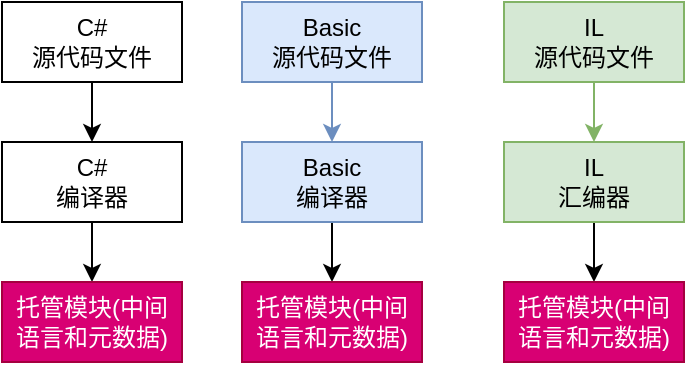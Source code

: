 <mxfile version="13.10.9" type="github"><diagram id="cF16tGvSAKHKj12upJfI" name="Page-1"><mxGraphModel dx="1237" dy="832" grid="1" gridSize="10" guides="1" tooltips="1" connect="1" arrows="1" fold="1" page="1" pageScale="1" pageWidth="827" pageHeight="1169" math="0" shadow="0"><root><mxCell id="0"/><mxCell id="1" parent="0"/><mxCell id="gkFw23g4GILTm_5bLVYy-1" value="C#&lt;br&gt;源代码文件" style="rounded=0;whiteSpace=wrap;html=1;" parent="1" vertex="1"><mxGeometry x="250" y="260" width="90" height="40" as="geometry"/></mxCell><mxCell id="gkFw23g4GILTm_5bLVYy-13" style="edgeStyle=orthogonalEdgeStyle;rounded=0;orthogonalLoop=1;jettySize=auto;html=1;entryX=0.5;entryY=0;entryDx=0;entryDy=0;fillColor=#dae8fc;strokeColor=#6c8ebf;" parent="1" source="gkFw23g4GILTm_5bLVYy-2" target="gkFw23g4GILTm_5bLVYy-7" edge="1"><mxGeometry relative="1" as="geometry"/></mxCell><mxCell id="gkFw23g4GILTm_5bLVYy-2" value="Basic&lt;br&gt;源代码文件" style="rounded=0;whiteSpace=wrap;html=1;fillColor=#dae8fc;strokeColor=#6c8ebf;" parent="1" vertex="1"><mxGeometry x="370" y="260" width="90" height="40" as="geometry"/></mxCell><mxCell id="gkFw23g4GILTm_5bLVYy-14" style="edgeStyle=orthogonalEdgeStyle;rounded=0;orthogonalLoop=1;jettySize=auto;html=1;entryX=0.5;entryY=0;entryDx=0;entryDy=0;fillColor=#d5e8d4;strokeColor=#82b366;" parent="1" source="gkFw23g4GILTm_5bLVYy-3" target="gkFw23g4GILTm_5bLVYy-8" edge="1"><mxGeometry relative="1" as="geometry"/></mxCell><mxCell id="gkFw23g4GILTm_5bLVYy-3" value="IL&lt;br&gt;源代码文件" style="rounded=0;whiteSpace=wrap;html=1;fillColor=#d5e8d4;strokeColor=#82b366;" parent="1" vertex="1"><mxGeometry x="501" y="260" width="90" height="40" as="geometry"/></mxCell><mxCell id="gkFw23g4GILTm_5bLVYy-12" style="edgeStyle=orthogonalEdgeStyle;rounded=0;orthogonalLoop=1;jettySize=auto;html=1;entryX=0.5;entryY=0;entryDx=0;entryDy=0;" parent="1" source="gkFw23g4GILTm_5bLVYy-4" target="gkFw23g4GILTm_5bLVYy-5" edge="1"><mxGeometry relative="1" as="geometry"/></mxCell><mxCell id="gkFw23g4GILTm_5bLVYy-4" value="C#&lt;br&gt;编译器" style="rounded=0;whiteSpace=wrap;html=1;" parent="1" vertex="1"><mxGeometry x="250" y="330" width="90" height="40" as="geometry"/></mxCell><mxCell id="gkFw23g4GILTm_5bLVYy-5" value="托管模块(中间&lt;br&gt;语言和元数据)" style="rounded=0;whiteSpace=wrap;html=1;fillColor=#d80073;strokeColor=#A50040;fontColor=#ffffff;" parent="1" vertex="1"><mxGeometry x="250" y="400" width="90" height="40" as="geometry"/></mxCell><mxCell id="gkFw23g4GILTm_5bLVYy-16" style="edgeStyle=orthogonalEdgeStyle;rounded=0;orthogonalLoop=1;jettySize=auto;html=1;entryX=0.5;entryY=0;entryDx=0;entryDy=0;" parent="1" source="gkFw23g4GILTm_5bLVYy-7" target="gkFw23g4GILTm_5bLVYy-9" edge="1"><mxGeometry relative="1" as="geometry"/></mxCell><mxCell id="gkFw23g4GILTm_5bLVYy-7" value="Basic&lt;br&gt;编译器" style="rounded=0;whiteSpace=wrap;html=1;fillColor=#dae8fc;strokeColor=#6c8ebf;" parent="1" vertex="1"><mxGeometry x="370" y="330" width="90" height="40" as="geometry"/></mxCell><mxCell id="gkFw23g4GILTm_5bLVYy-15" style="edgeStyle=orthogonalEdgeStyle;rounded=0;orthogonalLoop=1;jettySize=auto;html=1;entryX=0.5;entryY=0;entryDx=0;entryDy=0;" parent="1" source="gkFw23g4GILTm_5bLVYy-8" target="gkFw23g4GILTm_5bLVYy-10" edge="1"><mxGeometry relative="1" as="geometry"/></mxCell><mxCell id="gkFw23g4GILTm_5bLVYy-8" value="IL&lt;br&gt;汇编器" style="rounded=0;whiteSpace=wrap;html=1;fillColor=#d5e8d4;strokeColor=#82b366;" parent="1" vertex="1"><mxGeometry x="501" y="330" width="90" height="40" as="geometry"/></mxCell><mxCell id="gkFw23g4GILTm_5bLVYy-9" value="托管模块(中间&lt;br&gt;语言和元数据)" style="rounded=0;whiteSpace=wrap;html=1;fillColor=#d80073;strokeColor=#A50040;fontColor=#ffffff;" parent="1" vertex="1"><mxGeometry x="370" y="400" width="90" height="40" as="geometry"/></mxCell><mxCell id="gkFw23g4GILTm_5bLVYy-10" value="托管模块(中间&lt;br&gt;语言和元数据)" style="rounded=0;whiteSpace=wrap;html=1;fillColor=#d80073;strokeColor=#A50040;fontColor=#ffffff;" parent="1" vertex="1"><mxGeometry x="501" y="400" width="90" height="40" as="geometry"/></mxCell><mxCell id="gkFw23g4GILTm_5bLVYy-11" value="" style="endArrow=classic;html=1;exitX=0.5;exitY=1;exitDx=0;exitDy=0;entryX=0.5;entryY=0;entryDx=0;entryDy=0;" parent="1" source="gkFw23g4GILTm_5bLVYy-1" target="gkFw23g4GILTm_5bLVYy-4" edge="1"><mxGeometry width="50" height="50" relative="1" as="geometry"><mxPoint x="390" y="450" as="sourcePoint"/><mxPoint x="440" y="400" as="targetPoint"/></mxGeometry></mxCell></root></mxGraphModel></diagram></mxfile>